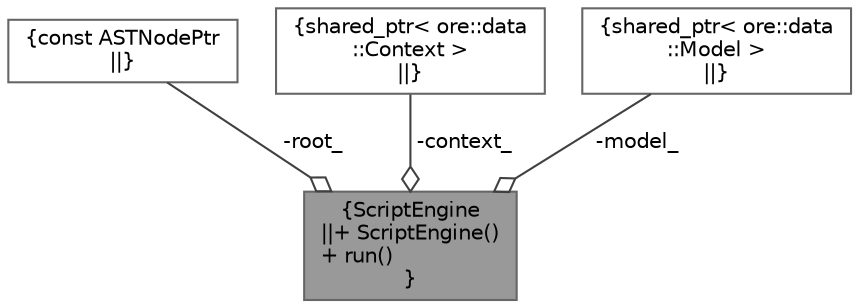 digraph "ScriptEngine"
{
 // INTERACTIVE_SVG=YES
 // LATEX_PDF_SIZE
  bgcolor="transparent";
  edge [fontname=Helvetica,fontsize=10,labelfontname=Helvetica,labelfontsize=10];
  node [fontname=Helvetica,fontsize=10,shape=box,height=0.2,width=0.4];
  Node1 [label="{ScriptEngine\n||+ ScriptEngine()\l+ run()\l}",height=0.2,width=0.4,color="gray40", fillcolor="grey60", style="filled", fontcolor="black",tooltip=" "];
  Node2 -> Node1 [color="grey25",style="solid",label=" -root_" ,arrowhead="odiamond"];
  Node2 [label="{const ASTNodePtr\n||}",height=0.2,width=0.4,color="gray40", fillcolor="white", style="filled",tooltip=" "];
  Node3 -> Node1 [color="grey25",style="solid",label=" -context_" ,arrowhead="odiamond"];
  Node3 [label="{shared_ptr\< ore::data\l::Context \>\n||}",height=0.2,width=0.4,color="gray40", fillcolor="white", style="filled",tooltip=" "];
  Node4 -> Node1 [color="grey25",style="solid",label=" -model_" ,arrowhead="odiamond"];
  Node4 [label="{shared_ptr\< ore::data\l::Model \>\n||}",height=0.2,width=0.4,color="gray40", fillcolor="white", style="filled",tooltip=" "];
}
